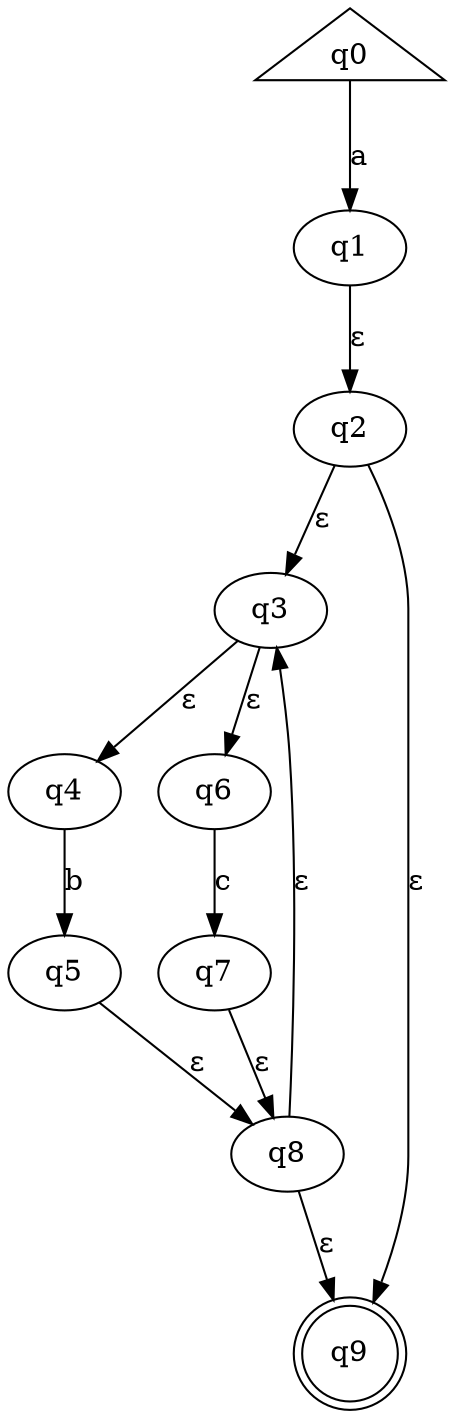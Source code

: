 digraph {
    0 [ label = "q0" shape = triangle]
    1 [ label = "q1" ]
    2 [ label = "q2" ]
    3 [ label = "q3" ]
    4 [ label = "q9" shape = doublecircle]
    5 [ label = "q4" ]
    6 [ label = "q6" ]
    7 [ label = "q5" ]
    8 [ label = "q7" ]
    9 [ label = "q8" ]
    0 -> 1 [ label = "a" ]
    1 -> 2 [ label = "ε" ]
    2 -> 3 [ label = "ε" ]
    2 -> 4 [ label = "ε" ]
    3 -> 5 [ label = "ε" ]
    3 -> 6 [ label = "ε" ]
    5 -> 7 [ label = "b" ]
    6 -> 8 [ label = "c" ]
    7 -> 9 [ label = "ε" ]
    8 -> 9 [ label = "ε" ]
    9 -> 3 [ label = "ε" ]
    9 -> 4 [ label = "ε" ]
}
